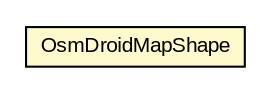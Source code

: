 #!/usr/local/bin/dot
#
# Class diagram 
# Generated by UMLGraph version R5_6-24-gf6e263 (http://www.umlgraph.org/)
#

digraph G {
	edge [fontname="arial",fontsize=10,labelfontname="arial",labelfontsize=10];
	node [fontname="arial",fontsize=10,shape=plaintext];
	nodesep=0.25;
	ranksep=0.5;
	// org.osmdroid.gpkg.overlay.features.OsmDroidMapShape
	c214603 [label=<<table title="org.osmdroid.gpkg.overlay.features.OsmDroidMapShape" border="0" cellborder="1" cellspacing="0" cellpadding="2" port="p" bgcolor="lemonChiffon" href="./OsmDroidMapShape.html">
		<tr><td><table border="0" cellspacing="0" cellpadding="1">
<tr><td align="center" balign="center"> OsmDroidMapShape </td></tr>
		</table></td></tr>
		</table>>, URL="./OsmDroidMapShape.html", fontname="arial", fontcolor="black", fontsize=10.0];
}


